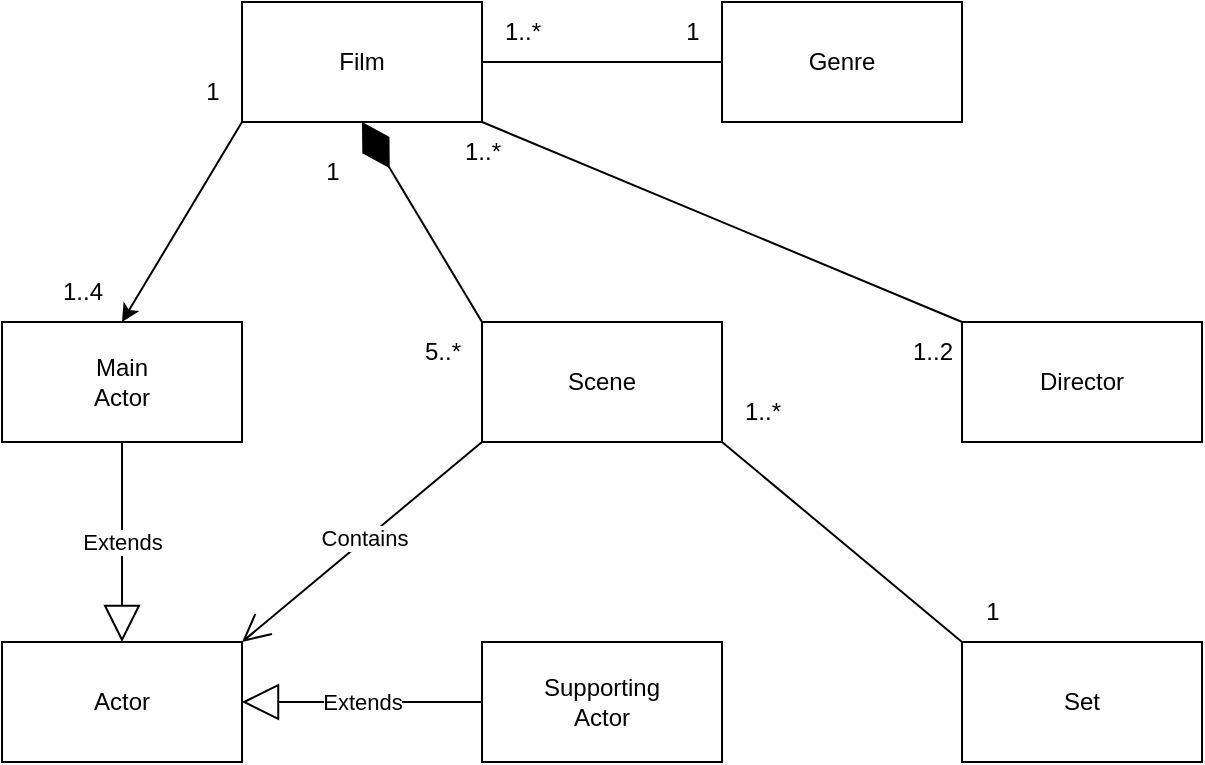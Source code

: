 <mxfile version="27.0.1">
  <diagram id="C5RBs43oDa-KdzZeNtuy" name="Page-1">
    <mxGraphModel dx="821" dy="531" grid="1" gridSize="10" guides="1" tooltips="1" connect="1" arrows="1" fold="1" page="1" pageScale="1" pageWidth="827" pageHeight="1169" math="0" shadow="0">
      <root>
        <mxCell id="WIyWlLk6GJQsqaUBKTNV-0" />
        <mxCell id="WIyWlLk6GJQsqaUBKTNV-1" parent="WIyWlLk6GJQsqaUBKTNV-0" />
        <mxCell id="XeKnSbgzlpwQuWAGhSZf-9" style="rounded=0;orthogonalLoop=1;jettySize=auto;html=1;exitX=1;exitY=0.5;exitDx=0;exitDy=0;entryX=0;entryY=0.5;entryDx=0;entryDy=0;endArrow=none;startFill=0;labelPosition=center;verticalLabelPosition=middle;align=center;verticalAlign=middle;textShadow=0;" edge="1" parent="WIyWlLk6GJQsqaUBKTNV-1" source="XeKnSbgzlpwQuWAGhSZf-0" target="XeKnSbgzlpwQuWAGhSZf-1">
          <mxGeometry relative="1" as="geometry" />
        </mxCell>
        <mxCell id="XeKnSbgzlpwQuWAGhSZf-14" style="rounded=0;orthogonalLoop=1;jettySize=auto;html=1;exitX=1;exitY=1;exitDx=0;exitDy=0;entryX=0;entryY=0;entryDx=0;entryDy=0;endArrow=none;startFill=0;" edge="1" parent="WIyWlLk6GJQsqaUBKTNV-1" source="XeKnSbgzlpwQuWAGhSZf-0" target="XeKnSbgzlpwQuWAGhSZf-4">
          <mxGeometry relative="1" as="geometry" />
        </mxCell>
        <mxCell id="XeKnSbgzlpwQuWAGhSZf-25" style="rounded=0;orthogonalLoop=1;jettySize=auto;html=1;exitX=0;exitY=1;exitDx=0;exitDy=0;entryX=0.5;entryY=0;entryDx=0;entryDy=0;" edge="1" parent="WIyWlLk6GJQsqaUBKTNV-1" source="XeKnSbgzlpwQuWAGhSZf-0" target="XeKnSbgzlpwQuWAGhSZf-2">
          <mxGeometry relative="1" as="geometry" />
        </mxCell>
        <mxCell id="XeKnSbgzlpwQuWAGhSZf-0" value="Film" style="rounded=0;whiteSpace=wrap;html=1;" vertex="1" parent="WIyWlLk6GJQsqaUBKTNV-1">
          <mxGeometry x="160" y="80" width="120" height="60" as="geometry" />
        </mxCell>
        <mxCell id="XeKnSbgzlpwQuWAGhSZf-1" value="Genre" style="rounded=0;whiteSpace=wrap;html=1;" vertex="1" parent="WIyWlLk6GJQsqaUBKTNV-1">
          <mxGeometry x="400" y="80" width="120" height="60" as="geometry" />
        </mxCell>
        <mxCell id="XeKnSbgzlpwQuWAGhSZf-2" value="&lt;div&gt;Main&lt;/div&gt;&lt;div&gt;Actor&lt;/div&gt;" style="rounded=0;whiteSpace=wrap;html=1;" vertex="1" parent="WIyWlLk6GJQsqaUBKTNV-1">
          <mxGeometry x="40" y="240" width="120" height="60" as="geometry" />
        </mxCell>
        <mxCell id="XeKnSbgzlpwQuWAGhSZf-18" style="rounded=0;orthogonalLoop=1;jettySize=auto;html=1;exitX=1;exitY=1;exitDx=0;exitDy=0;entryX=0;entryY=0;entryDx=0;entryDy=0;endArrow=none;startFill=0;" edge="1" parent="WIyWlLk6GJQsqaUBKTNV-1" source="XeKnSbgzlpwQuWAGhSZf-3" target="XeKnSbgzlpwQuWAGhSZf-7">
          <mxGeometry relative="1" as="geometry" />
        </mxCell>
        <mxCell id="XeKnSbgzlpwQuWAGhSZf-3" value="Scene" style="rounded=0;whiteSpace=wrap;html=1;" vertex="1" parent="WIyWlLk6GJQsqaUBKTNV-1">
          <mxGeometry x="280" y="240" width="120" height="60" as="geometry" />
        </mxCell>
        <mxCell id="XeKnSbgzlpwQuWAGhSZf-4" value="Director" style="rounded=0;whiteSpace=wrap;html=1;" vertex="1" parent="WIyWlLk6GJQsqaUBKTNV-1">
          <mxGeometry x="520" y="240" width="120" height="60" as="geometry" />
        </mxCell>
        <mxCell id="XeKnSbgzlpwQuWAGhSZf-5" value="Actor" style="rounded=0;whiteSpace=wrap;html=1;" vertex="1" parent="WIyWlLk6GJQsqaUBKTNV-1">
          <mxGeometry x="40" y="400" width="120" height="60" as="geometry" />
        </mxCell>
        <mxCell id="XeKnSbgzlpwQuWAGhSZf-6" value="&lt;div&gt;Supporting&lt;/div&gt;&lt;div&gt;Actor&lt;/div&gt;" style="rounded=0;whiteSpace=wrap;html=1;" vertex="1" parent="WIyWlLk6GJQsqaUBKTNV-1">
          <mxGeometry x="280" y="400" width="120" height="60" as="geometry" />
        </mxCell>
        <mxCell id="XeKnSbgzlpwQuWAGhSZf-7" value="Set" style="rounded=0;whiteSpace=wrap;html=1;" vertex="1" parent="WIyWlLk6GJQsqaUBKTNV-1">
          <mxGeometry x="520" y="400" width="120" height="60" as="geometry" />
        </mxCell>
        <mxCell id="XeKnSbgzlpwQuWAGhSZf-12" value="1..*" style="text;html=1;align=center;verticalAlign=middle;resizable=0;points=[];autosize=1;strokeColor=none;fillColor=none;" vertex="1" parent="WIyWlLk6GJQsqaUBKTNV-1">
          <mxGeometry x="280" y="80" width="40" height="30" as="geometry" />
        </mxCell>
        <mxCell id="XeKnSbgzlpwQuWAGhSZf-13" value="1" style="text;html=1;align=center;verticalAlign=middle;resizable=0;points=[];autosize=1;strokeColor=none;fillColor=none;" vertex="1" parent="WIyWlLk6GJQsqaUBKTNV-1">
          <mxGeometry x="370" y="80" width="30" height="30" as="geometry" />
        </mxCell>
        <mxCell id="XeKnSbgzlpwQuWAGhSZf-15" value="1..*" style="text;html=1;align=center;verticalAlign=middle;resizable=0;points=[];autosize=1;strokeColor=none;fillColor=none;" vertex="1" parent="WIyWlLk6GJQsqaUBKTNV-1">
          <mxGeometry x="260" y="140" width="40" height="30" as="geometry" />
        </mxCell>
        <mxCell id="XeKnSbgzlpwQuWAGhSZf-16" value="1..2" style="text;html=1;align=center;verticalAlign=middle;resizable=0;points=[];autosize=1;strokeColor=none;fillColor=none;" vertex="1" parent="WIyWlLk6GJQsqaUBKTNV-1">
          <mxGeometry x="485" y="240" width="40" height="30" as="geometry" />
        </mxCell>
        <mxCell id="XeKnSbgzlpwQuWAGhSZf-17" value="" style="endArrow=diamondThin;endFill=1;endSize=24;html=1;rounded=0;exitX=0;exitY=0;exitDx=0;exitDy=0;entryX=0.5;entryY=1;entryDx=0;entryDy=0;" edge="1" parent="WIyWlLk6GJQsqaUBKTNV-1" source="XeKnSbgzlpwQuWAGhSZf-3" target="XeKnSbgzlpwQuWAGhSZf-0">
          <mxGeometry width="160" relative="1" as="geometry">
            <mxPoint x="270" y="230" as="sourcePoint" />
            <mxPoint x="220" y="160" as="targetPoint" />
          </mxGeometry>
        </mxCell>
        <mxCell id="XeKnSbgzlpwQuWAGhSZf-19" value="1" style="text;html=1;align=center;verticalAlign=middle;resizable=0;points=[];autosize=1;strokeColor=none;fillColor=none;" vertex="1" parent="WIyWlLk6GJQsqaUBKTNV-1">
          <mxGeometry x="520" y="370" width="30" height="30" as="geometry" />
        </mxCell>
        <mxCell id="XeKnSbgzlpwQuWAGhSZf-20" value="1..*" style="text;html=1;align=center;verticalAlign=middle;resizable=0;points=[];autosize=1;strokeColor=none;fillColor=none;" vertex="1" parent="WIyWlLk6GJQsqaUBKTNV-1">
          <mxGeometry x="400" y="270" width="40" height="30" as="geometry" />
        </mxCell>
        <mxCell id="XeKnSbgzlpwQuWAGhSZf-21" value="1" style="text;html=1;align=center;verticalAlign=middle;resizable=0;points=[];autosize=1;strokeColor=none;fillColor=none;" vertex="1" parent="WIyWlLk6GJQsqaUBKTNV-1">
          <mxGeometry x="190" y="150" width="30" height="30" as="geometry" />
        </mxCell>
        <mxCell id="XeKnSbgzlpwQuWAGhSZf-22" value="5..*" style="text;html=1;align=center;verticalAlign=middle;resizable=0;points=[];autosize=1;strokeColor=none;fillColor=none;" vertex="1" parent="WIyWlLk6GJQsqaUBKTNV-1">
          <mxGeometry x="240" y="240" width="40" height="30" as="geometry" />
        </mxCell>
        <mxCell id="XeKnSbgzlpwQuWAGhSZf-23" value="Extends" style="endArrow=block;endSize=16;endFill=0;html=1;rounded=0;exitX=0.5;exitY=1;exitDx=0;exitDy=0;entryX=0.5;entryY=0;entryDx=0;entryDy=0;" edge="1" parent="WIyWlLk6GJQsqaUBKTNV-1" source="XeKnSbgzlpwQuWAGhSZf-2" target="XeKnSbgzlpwQuWAGhSZf-5">
          <mxGeometry width="160" relative="1" as="geometry">
            <mxPoint x="70" y="360" as="sourcePoint" />
            <mxPoint x="230" y="360" as="targetPoint" />
          </mxGeometry>
        </mxCell>
        <mxCell id="XeKnSbgzlpwQuWAGhSZf-24" value="Extends" style="endArrow=block;endSize=16;endFill=0;html=1;rounded=0;entryX=1;entryY=0.5;entryDx=0;entryDy=0;exitX=0;exitY=0.5;exitDx=0;exitDy=0;" edge="1" parent="WIyWlLk6GJQsqaUBKTNV-1" source="XeKnSbgzlpwQuWAGhSZf-6" target="XeKnSbgzlpwQuWAGhSZf-5">
          <mxGeometry width="160" relative="1" as="geometry">
            <mxPoint x="330" y="270" as="sourcePoint" />
            <mxPoint x="490" y="270" as="targetPoint" />
          </mxGeometry>
        </mxCell>
        <mxCell id="XeKnSbgzlpwQuWAGhSZf-26" value="1..4" style="text;html=1;align=center;verticalAlign=middle;resizable=0;points=[];autosize=1;strokeColor=none;fillColor=none;" vertex="1" parent="WIyWlLk6GJQsqaUBKTNV-1">
          <mxGeometry x="60" y="210" width="40" height="30" as="geometry" />
        </mxCell>
        <mxCell id="XeKnSbgzlpwQuWAGhSZf-27" value="1" style="text;html=1;align=center;verticalAlign=middle;resizable=0;points=[];autosize=1;strokeColor=none;fillColor=none;" vertex="1" parent="WIyWlLk6GJQsqaUBKTNV-1">
          <mxGeometry x="130" y="110" width="30" height="30" as="geometry" />
        </mxCell>
        <mxCell id="XeKnSbgzlpwQuWAGhSZf-28" value="" style="endArrow=open;endFill=1;endSize=12;html=1;rounded=0;entryX=1;entryY=0;entryDx=0;entryDy=0;exitX=0;exitY=1;exitDx=0;exitDy=0;" edge="1" parent="WIyWlLk6GJQsqaUBKTNV-1" source="XeKnSbgzlpwQuWAGhSZf-3" target="XeKnSbgzlpwQuWAGhSZf-5">
          <mxGeometry width="160" relative="1" as="geometry">
            <mxPoint x="330" y="270" as="sourcePoint" />
            <mxPoint x="490" y="270" as="targetPoint" />
          </mxGeometry>
        </mxCell>
        <mxCell id="XeKnSbgzlpwQuWAGhSZf-29" value="Contains" style="edgeLabel;html=1;align=center;verticalAlign=middle;resizable=0;points=[];" vertex="1" connectable="0" parent="XeKnSbgzlpwQuWAGhSZf-28">
          <mxGeometry x="-0.034" y="-2" relative="1" as="geometry">
            <mxPoint y="1" as="offset" />
          </mxGeometry>
        </mxCell>
      </root>
    </mxGraphModel>
  </diagram>
</mxfile>
